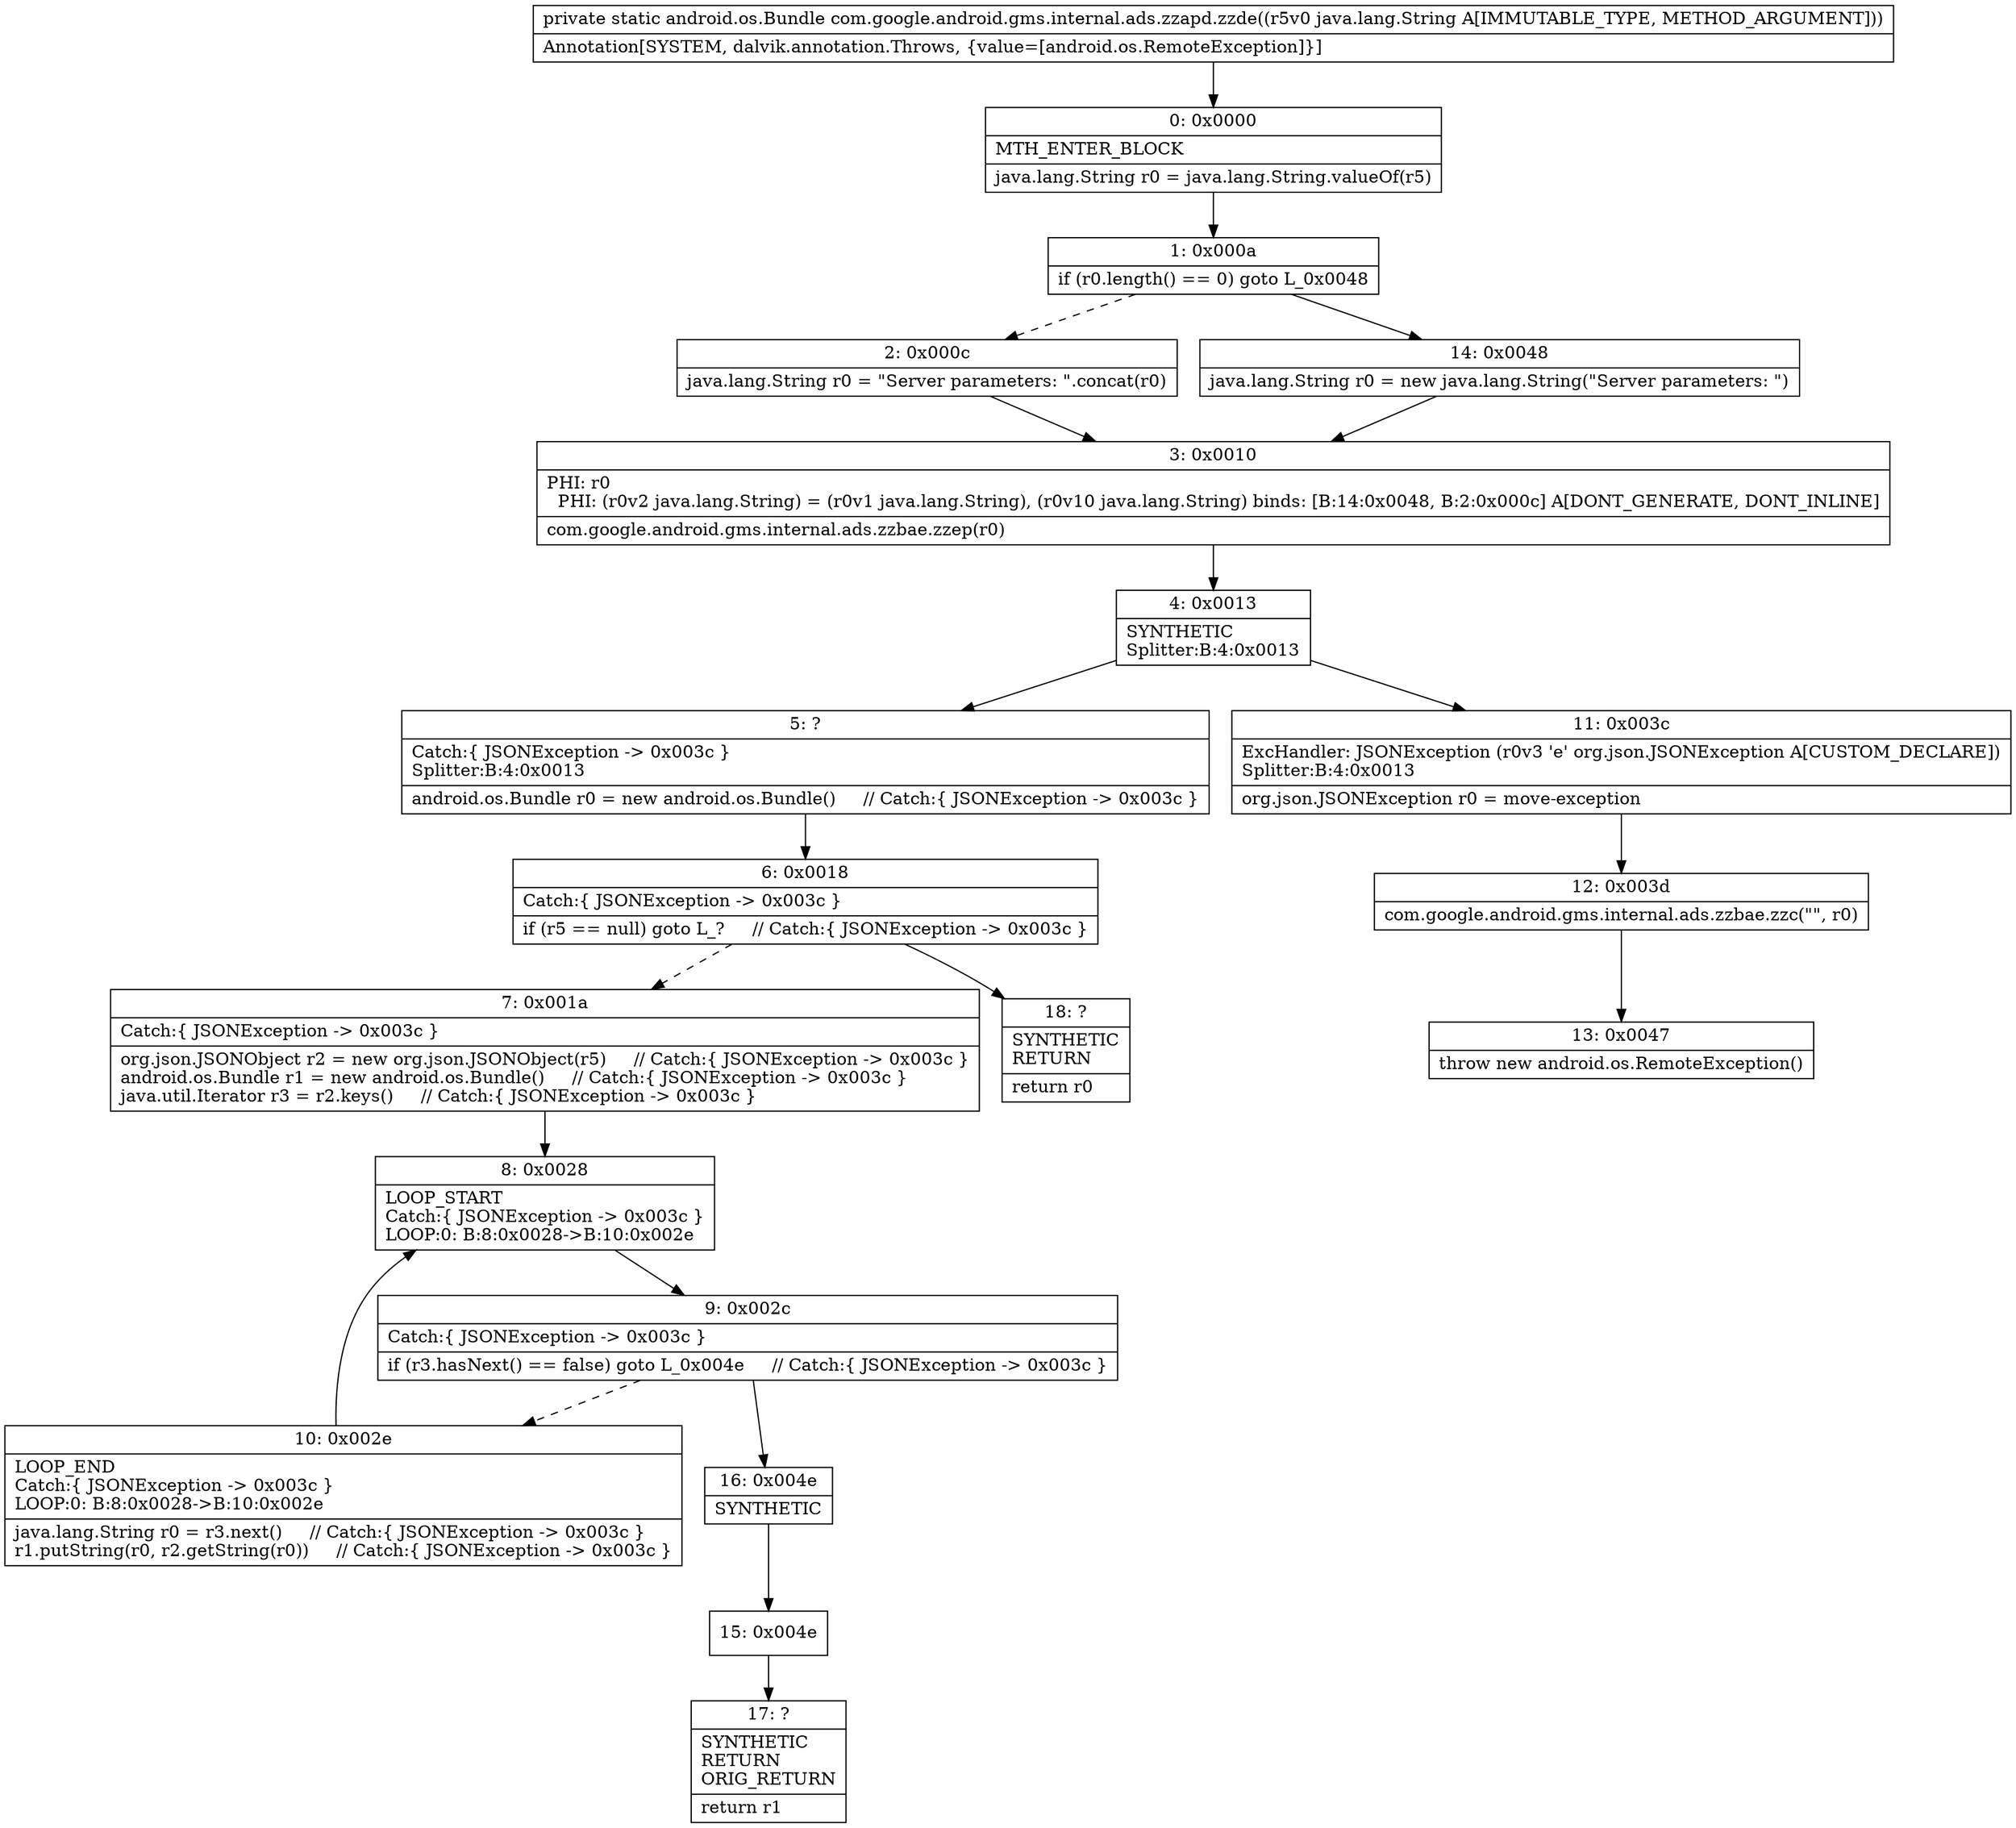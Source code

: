 digraph "CFG forcom.google.android.gms.internal.ads.zzapd.zzde(Ljava\/lang\/String;)Landroid\/os\/Bundle;" {
Node_0 [shape=record,label="{0\:\ 0x0000|MTH_ENTER_BLOCK\l|java.lang.String r0 = java.lang.String.valueOf(r5)\l}"];
Node_1 [shape=record,label="{1\:\ 0x000a|if (r0.length() == 0) goto L_0x0048\l}"];
Node_2 [shape=record,label="{2\:\ 0x000c|java.lang.String r0 = \"Server parameters: \".concat(r0)\l}"];
Node_3 [shape=record,label="{3\:\ 0x0010|PHI: r0 \l  PHI: (r0v2 java.lang.String) = (r0v1 java.lang.String), (r0v10 java.lang.String) binds: [B:14:0x0048, B:2:0x000c] A[DONT_GENERATE, DONT_INLINE]\l|com.google.android.gms.internal.ads.zzbae.zzep(r0)\l}"];
Node_4 [shape=record,label="{4\:\ 0x0013|SYNTHETIC\lSplitter:B:4:0x0013\l}"];
Node_5 [shape=record,label="{5\:\ ?|Catch:\{ JSONException \-\> 0x003c \}\lSplitter:B:4:0x0013\l|android.os.Bundle r0 = new android.os.Bundle()     \/\/ Catch:\{ JSONException \-\> 0x003c \}\l}"];
Node_6 [shape=record,label="{6\:\ 0x0018|Catch:\{ JSONException \-\> 0x003c \}\l|if (r5 == null) goto L_?     \/\/ Catch:\{ JSONException \-\> 0x003c \}\l}"];
Node_7 [shape=record,label="{7\:\ 0x001a|Catch:\{ JSONException \-\> 0x003c \}\l|org.json.JSONObject r2 = new org.json.JSONObject(r5)     \/\/ Catch:\{ JSONException \-\> 0x003c \}\landroid.os.Bundle r1 = new android.os.Bundle()     \/\/ Catch:\{ JSONException \-\> 0x003c \}\ljava.util.Iterator r3 = r2.keys()     \/\/ Catch:\{ JSONException \-\> 0x003c \}\l}"];
Node_8 [shape=record,label="{8\:\ 0x0028|LOOP_START\lCatch:\{ JSONException \-\> 0x003c \}\lLOOP:0: B:8:0x0028\-\>B:10:0x002e\l}"];
Node_9 [shape=record,label="{9\:\ 0x002c|Catch:\{ JSONException \-\> 0x003c \}\l|if (r3.hasNext() == false) goto L_0x004e     \/\/ Catch:\{ JSONException \-\> 0x003c \}\l}"];
Node_10 [shape=record,label="{10\:\ 0x002e|LOOP_END\lCatch:\{ JSONException \-\> 0x003c \}\lLOOP:0: B:8:0x0028\-\>B:10:0x002e\l|java.lang.String r0 = r3.next()     \/\/ Catch:\{ JSONException \-\> 0x003c \}\lr1.putString(r0, r2.getString(r0))     \/\/ Catch:\{ JSONException \-\> 0x003c \}\l}"];
Node_11 [shape=record,label="{11\:\ 0x003c|ExcHandler: JSONException (r0v3 'e' org.json.JSONException A[CUSTOM_DECLARE])\lSplitter:B:4:0x0013\l|org.json.JSONException r0 = move\-exception\l}"];
Node_12 [shape=record,label="{12\:\ 0x003d|com.google.android.gms.internal.ads.zzbae.zzc(\"\", r0)\l}"];
Node_13 [shape=record,label="{13\:\ 0x0047|throw new android.os.RemoteException()\l}"];
Node_14 [shape=record,label="{14\:\ 0x0048|java.lang.String r0 = new java.lang.String(\"Server parameters: \")\l}"];
Node_15 [shape=record,label="{15\:\ 0x004e}"];
Node_16 [shape=record,label="{16\:\ 0x004e|SYNTHETIC\l}"];
Node_17 [shape=record,label="{17\:\ ?|SYNTHETIC\lRETURN\lORIG_RETURN\l|return r1\l}"];
Node_18 [shape=record,label="{18\:\ ?|SYNTHETIC\lRETURN\l|return r0\l}"];
MethodNode[shape=record,label="{private static android.os.Bundle com.google.android.gms.internal.ads.zzapd.zzde((r5v0 java.lang.String A[IMMUTABLE_TYPE, METHOD_ARGUMENT]))  | Annotation[SYSTEM, dalvik.annotation.Throws, \{value=[android.os.RemoteException]\}]\l}"];
MethodNode -> Node_0;
Node_0 -> Node_1;
Node_1 -> Node_2[style=dashed];
Node_1 -> Node_14;
Node_2 -> Node_3;
Node_3 -> Node_4;
Node_4 -> Node_5;
Node_4 -> Node_11;
Node_5 -> Node_6;
Node_6 -> Node_7[style=dashed];
Node_6 -> Node_18;
Node_7 -> Node_8;
Node_8 -> Node_9;
Node_9 -> Node_10[style=dashed];
Node_9 -> Node_16;
Node_10 -> Node_8;
Node_11 -> Node_12;
Node_12 -> Node_13;
Node_14 -> Node_3;
Node_15 -> Node_17;
Node_16 -> Node_15;
}

